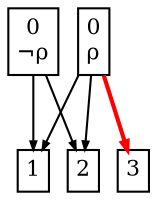 digraph {
	ranksep=0.5
	nodesep=0.12
	node[fontsize=10.5,shape=box,height=0.02,width=0.02,margin="0.05,0.05"]
	edge[fontsize=10.5,arrowsize=0.4]

	init1 [label="0\n&not;&rho;"]
	init2 [label="0\n&rho;"]
	
	2 [label="2"]
	1 [label="1"]
	3 [label="3"]

	init1->1[label=""]
	init1->2[label=""]
	
	init2->1[label=""]
	init2->2[label=""]
	init2->3[label="",color="#FF0000", style="bold"]
}